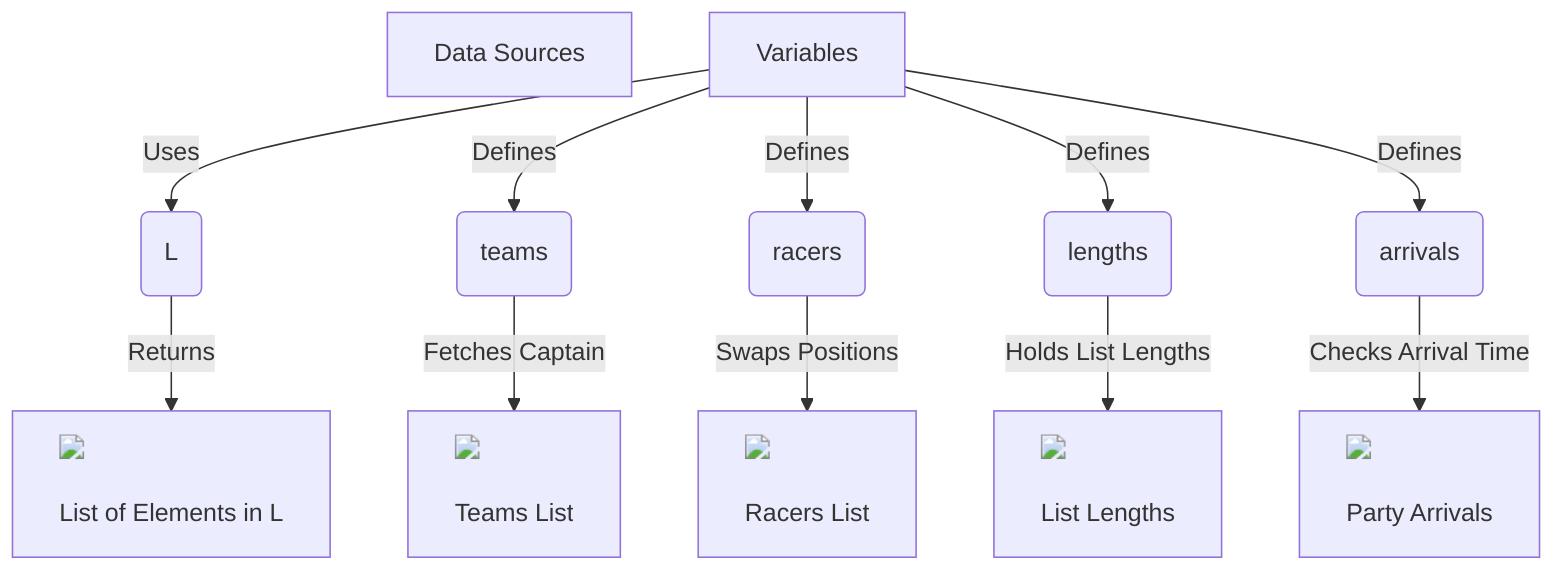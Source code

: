 graph TD
    A[Data Sources]
    B[Variables] -->|Uses| C(L)
    C -->|Returns| D[<img src='dummy_plots/lineplot_template.svg'/> <br/> List of Elements in L]
    B -->|Defines| E(teams)
    E -->|Fetches Captain| F[<img src='dummy_plots/barplot_template.svg'/> <br/>  Teams List]
    B -->|Defines| G(racers)
    G -->|Swaps Positions| H[<img src='dummy_plots/scatter_plot_template.svg'/> <br/> Racers List]
    B -->|Defines| I(lengths)
    I -->|Holds List Lengths| J[<img src='dummy_plots/boxplot_template.svg'/> <br/> List Lengths]
    B -->|Defines| K(arrivals)
    K -->|Checks Arrival Time| L[<img src='dummy_plots/hist_template.svg'/> <br/> Party Arrivals]